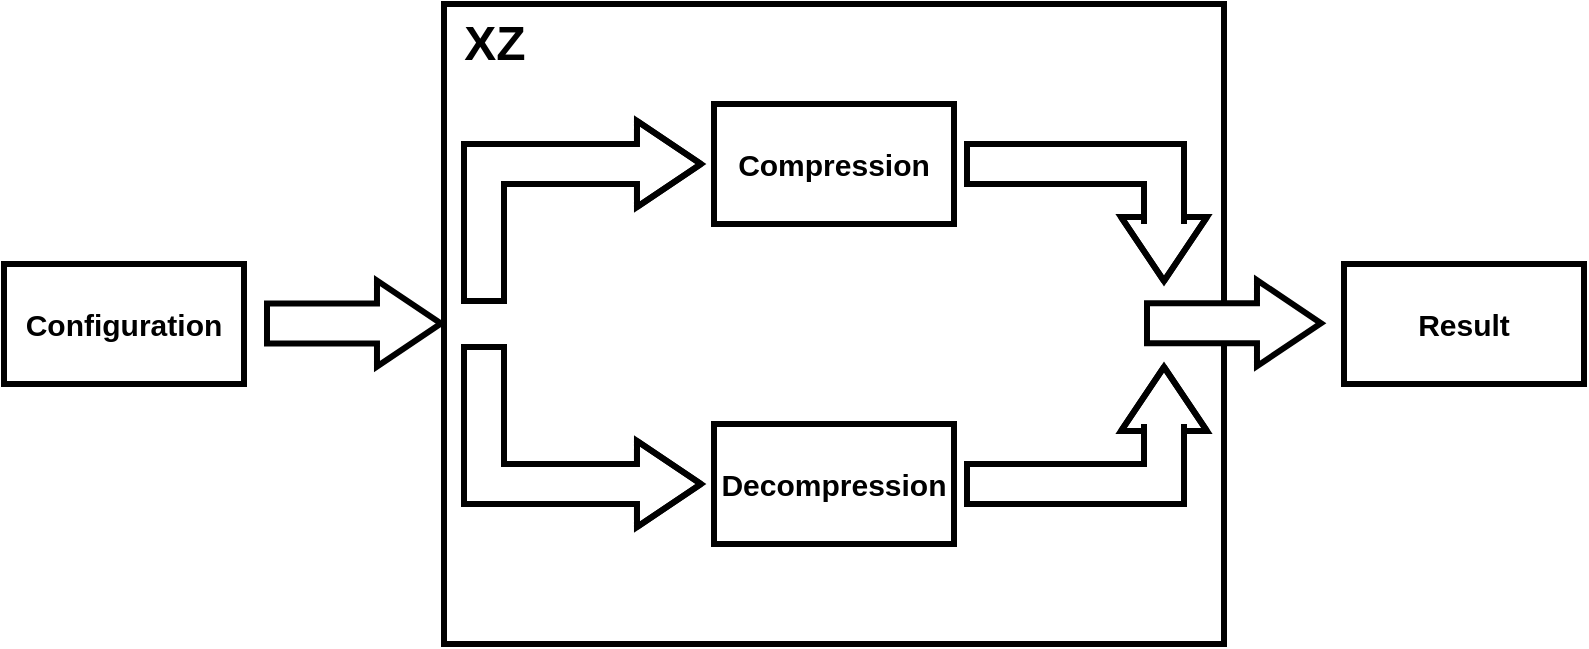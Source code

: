 <mxfile version="20.8.22" type="device"><diagram name="Page-1" id="RI5-1uajZsKHtwo0a28k"><mxGraphModel dx="1135" dy="663" grid="1" gridSize="10" guides="1" tooltips="1" connect="1" arrows="1" fold="1" page="1" pageScale="1" pageWidth="850" pageHeight="1100" math="0" shadow="0"><root><mxCell id="0"/><mxCell id="1" parent="0"/><mxCell id="6J1eQUny30jxQ4P_lnAR-20" value="&lt;div align=&quot;center&quot;&gt;&lt;br&gt;&lt;/div&gt;" style="rounded=0;whiteSpace=wrap;html=1;labelBackgroundColor=#FFFFFF;strokeWidth=3;fontSize=15;align=center;" parent="1" vertex="1"><mxGeometry x="230" y="240" width="390" height="320" as="geometry"/></mxCell><mxCell id="6J1eQUny30jxQ4P_lnAR-1" value="&lt;font style=&quot;font-size: 15px;&quot;&gt;&lt;b&gt;Compression&lt;/b&gt;&lt;/font&gt;" style="rounded=0;whiteSpace=wrap;html=1;strokeWidth=3;" parent="1" vertex="1"><mxGeometry x="365" y="290" width="120" height="60" as="geometry"/></mxCell><mxCell id="6J1eQUny30jxQ4P_lnAR-2" value="&lt;font style=&quot;font-size: 15px;&quot;&gt;&lt;b&gt;&lt;font style=&quot;font-size: 15px;&quot;&gt;Decompression&lt;/font&gt;&lt;/b&gt;&lt;/font&gt;" style="rounded=0;whiteSpace=wrap;html=1;strokeWidth=3;" parent="1" vertex="1"><mxGeometry x="365" y="450" width="120" height="60" as="geometry"/></mxCell><mxCell id="6J1eQUny30jxQ4P_lnAR-3" value="&lt;font style=&quot;font-size: 15px;&quot;&gt;&lt;b&gt;Configuration&lt;/b&gt;&lt;/font&gt;" style="rounded=0;whiteSpace=wrap;html=1;labelBackgroundColor=#FFFFFF;strokeWidth=3;fontColor=#000000;align=center;" parent="1" vertex="1"><mxGeometry x="10" y="370" width="120" height="60" as="geometry"/></mxCell><mxCell id="6J1eQUny30jxQ4P_lnAR-11" value="" style="shape=flexArrow;endArrow=classic;html=1;rounded=0;fontSize=16;fontColor=#FFFFFF;endSize=9.67;fillColor=#FFFFFF;width=18;strokeWidth=3;" parent="1" edge="1"><mxGeometry width="50" height="50" relative="1" as="geometry"><mxPoint x="250" y="410" as="sourcePoint"/><mxPoint x="360" y="480" as="targetPoint"/><Array as="points"><mxPoint x="250" y="480"/><mxPoint x="280" y="480"/><mxPoint x="310" y="480"/></Array></mxGeometry></mxCell><mxCell id="6J1eQUny30jxQ4P_lnAR-13" value="&lt;font style=&quot;font-size: 15px;&quot;&gt;&lt;b&gt;Result&lt;/b&gt;&lt;/font&gt;" style="rounded=0;whiteSpace=wrap;html=1;labelBackgroundColor=#FFFFFF;strokeWidth=3;fontColor=#000000;align=center;" parent="1" vertex="1"><mxGeometry x="680" y="370" width="120" height="60" as="geometry"/></mxCell><mxCell id="6J1eQUny30jxQ4P_lnAR-16" value="" style="shape=flexArrow;endArrow=classic;html=1;rounded=0;fontSize=16;fontColor=#FFFFFF;endSize=9.67;fillColor=#FFFFFF;width=18;strokeWidth=3;" parent="1" edge="1"><mxGeometry width="50" height="50" relative="1" as="geometry"><mxPoint x="250" y="390" as="sourcePoint"/><mxPoint x="360" y="320" as="targetPoint"/><Array as="points"><mxPoint x="250" y="320"/><mxPoint x="310" y="320"/></Array></mxGeometry></mxCell><mxCell id="6J1eQUny30jxQ4P_lnAR-19" value="" style="shape=flexArrow;endArrow=classic;html=1;rounded=0;fontSize=16;fontColor=#FFFFFF;endSize=9.67;fillColor=#FFFFFF;width=18;strokeWidth=3;" parent="1" edge="1"><mxGeometry width="50" height="50" relative="1" as="geometry"><mxPoint x="490" y="480" as="sourcePoint"/><mxPoint x="590" y="420" as="targetPoint"/><Array as="points"><mxPoint x="590" y="480"/><mxPoint x="590" y="450"/></Array></mxGeometry></mxCell><mxCell id="6J1eQUny30jxQ4P_lnAR-21" value="&lt;b&gt;&lt;font style=&quot;font-size: 24px;&quot;&gt;XZ&lt;/font&gt;&lt;/b&gt;" style="text;html=1;align=center;verticalAlign=middle;resizable=0;points=[];autosize=1;strokeColor=none;fillColor=none;fontSize=15;fontColor=#000000;" parent="1" vertex="1"><mxGeometry x="230" y="240" width="50" height="40" as="geometry"/></mxCell><mxCell id="ET8XCaIfkGO77hXZrTx5-3" value="" style="shape=flexArrow;endArrow=classic;html=1;rounded=0;fontSize=16;fontColor=#FFFFFF;endSize=9.67;fillColor=#FFFFFF;width=18;strokeWidth=3;" edge="1" parent="1"><mxGeometry width="50" height="50" relative="1" as="geometry"><mxPoint x="140" y="399.76" as="sourcePoint"/><mxPoint x="230" y="400" as="targetPoint"/><Array as="points"><mxPoint x="140" y="399.76"/><mxPoint x="230" y="399.76"/></Array></mxGeometry></mxCell><mxCell id="ET8XCaIfkGO77hXZrTx5-5" value="" style="shape=flexArrow;endArrow=classic;html=1;rounded=0;fontSize=16;fontColor=#FFFFFF;endSize=9.67;fillColor=#FFFFFF;width=18;strokeWidth=3;" edge="1" parent="1"><mxGeometry width="50" height="50" relative="1" as="geometry"><mxPoint x="580" y="399.58" as="sourcePoint"/><mxPoint x="670" y="399.82" as="targetPoint"/><Array as="points"><mxPoint x="580" y="399.58"/><mxPoint x="670" y="399.58"/></Array></mxGeometry></mxCell><mxCell id="ET8XCaIfkGO77hXZrTx5-8" value="" style="shape=flexArrow;endArrow=classic;html=1;rounded=0;fontSize=16;fontColor=#FFFFFF;endSize=9.67;fillColor=#FFFFFF;width=18;strokeWidth=3;" edge="1" parent="1"><mxGeometry width="50" height="50" relative="1" as="geometry"><mxPoint x="490" y="320" as="sourcePoint"/><mxPoint x="590" y="380" as="targetPoint"/><Array as="points"><mxPoint x="590" y="320"/><mxPoint x="590" y="350"/></Array></mxGeometry></mxCell></root></mxGraphModel></diagram></mxfile>